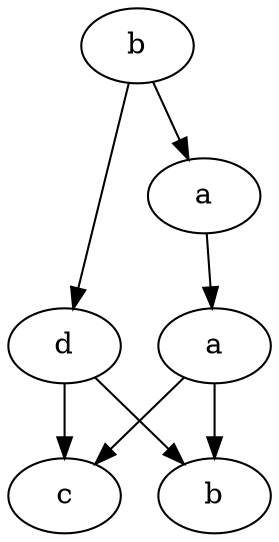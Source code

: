 digraph g{
0 -> 1
0 -> 3
1 -> 2
2 -> 4
2 -> 5
3 -> 4
3 -> 5
0[label=b]
1[label=a]
2[label=a]
3[label=d]
4[label=c]
5[label=b]
}
